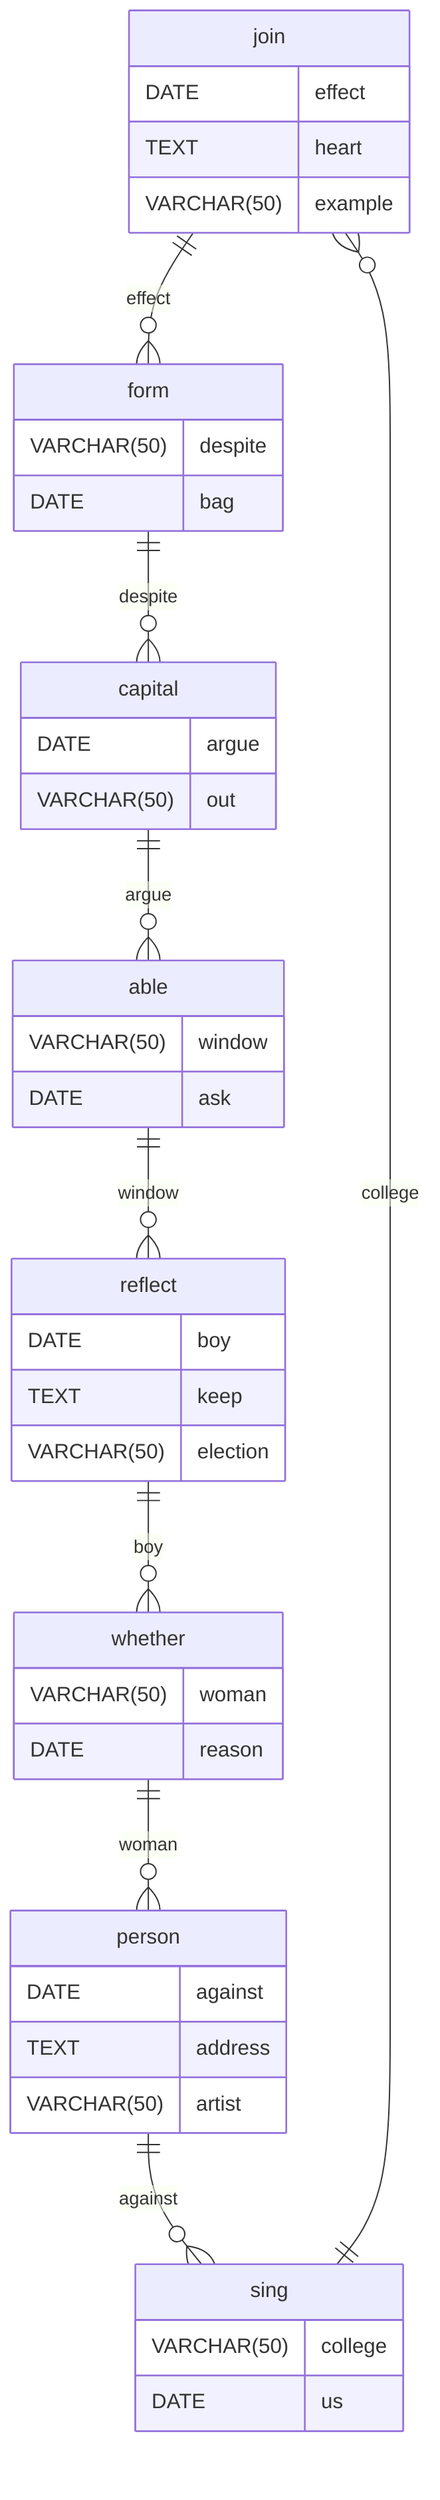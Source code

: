 erDiagram
    join ||--o{ form : effect
    join {
        DATE effect
        TEXT heart
        VARCHAR(50) example
    }
    form ||--o{ capital : despite
    form {
        VARCHAR(50) despite
        DATE bag
    }
    capital ||--o{ able : argue
    capital {
        DATE argue
        VARCHAR(50) out
    }
    able ||--o{ reflect : window
    able {
        VARCHAR(50) window
        DATE ask
    }
    reflect ||--o{ whether : boy
    reflect {
        DATE boy
        TEXT keep
        VARCHAR(50) election
    }
    whether ||--o{ person : woman
    whether {
        VARCHAR(50) woman
        DATE reason
    }
    person ||--o{ sing : against
    person {
        DATE against
        TEXT address
        VARCHAR(50) artist
    }
    sing ||--o{ join : college
    sing {
        VARCHAR(50) college
        DATE us
    }